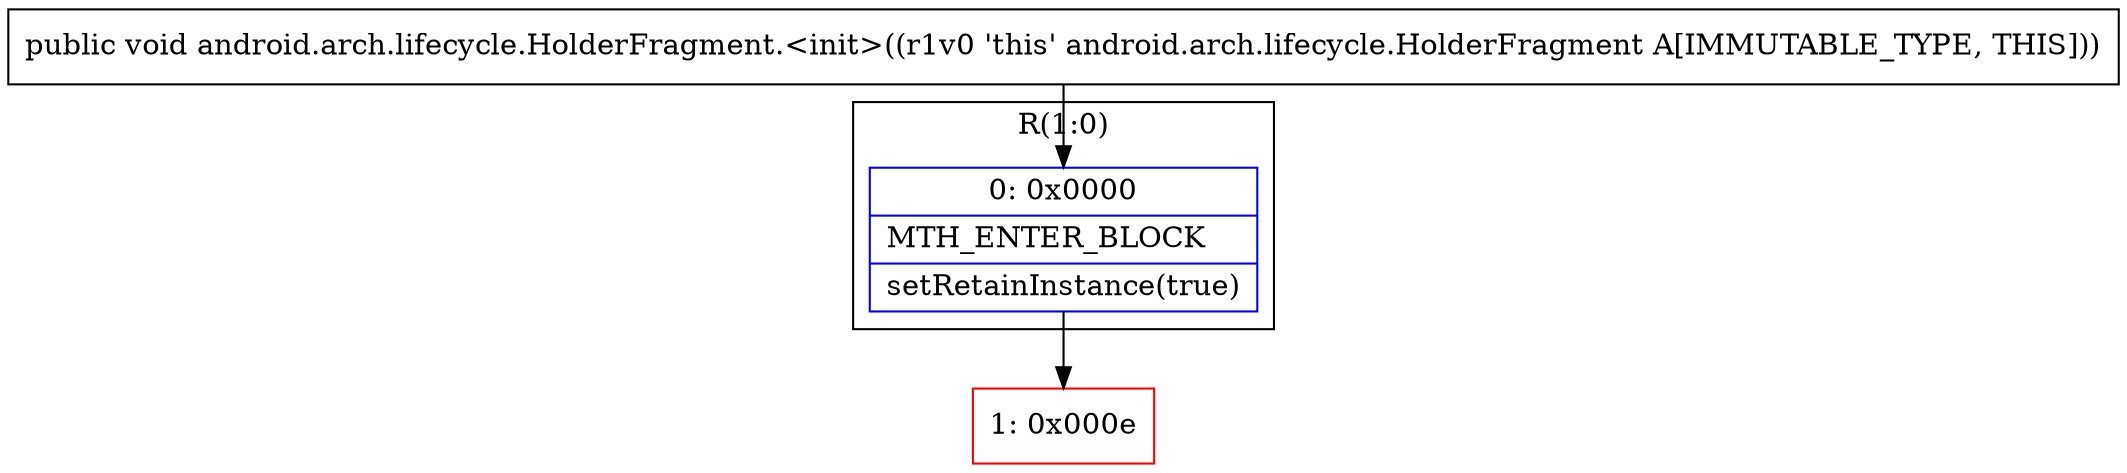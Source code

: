 digraph "CFG forandroid.arch.lifecycle.HolderFragment.\<init\>()V" {
subgraph cluster_Region_591411039 {
label = "R(1:0)";
node [shape=record,color=blue];
Node_0 [shape=record,label="{0\:\ 0x0000|MTH_ENTER_BLOCK\l|setRetainInstance(true)\l}"];
}
Node_1 [shape=record,color=red,label="{1\:\ 0x000e}"];
MethodNode[shape=record,label="{public void android.arch.lifecycle.HolderFragment.\<init\>((r1v0 'this' android.arch.lifecycle.HolderFragment A[IMMUTABLE_TYPE, THIS])) }"];
MethodNode -> Node_0;
Node_0 -> Node_1;
}

